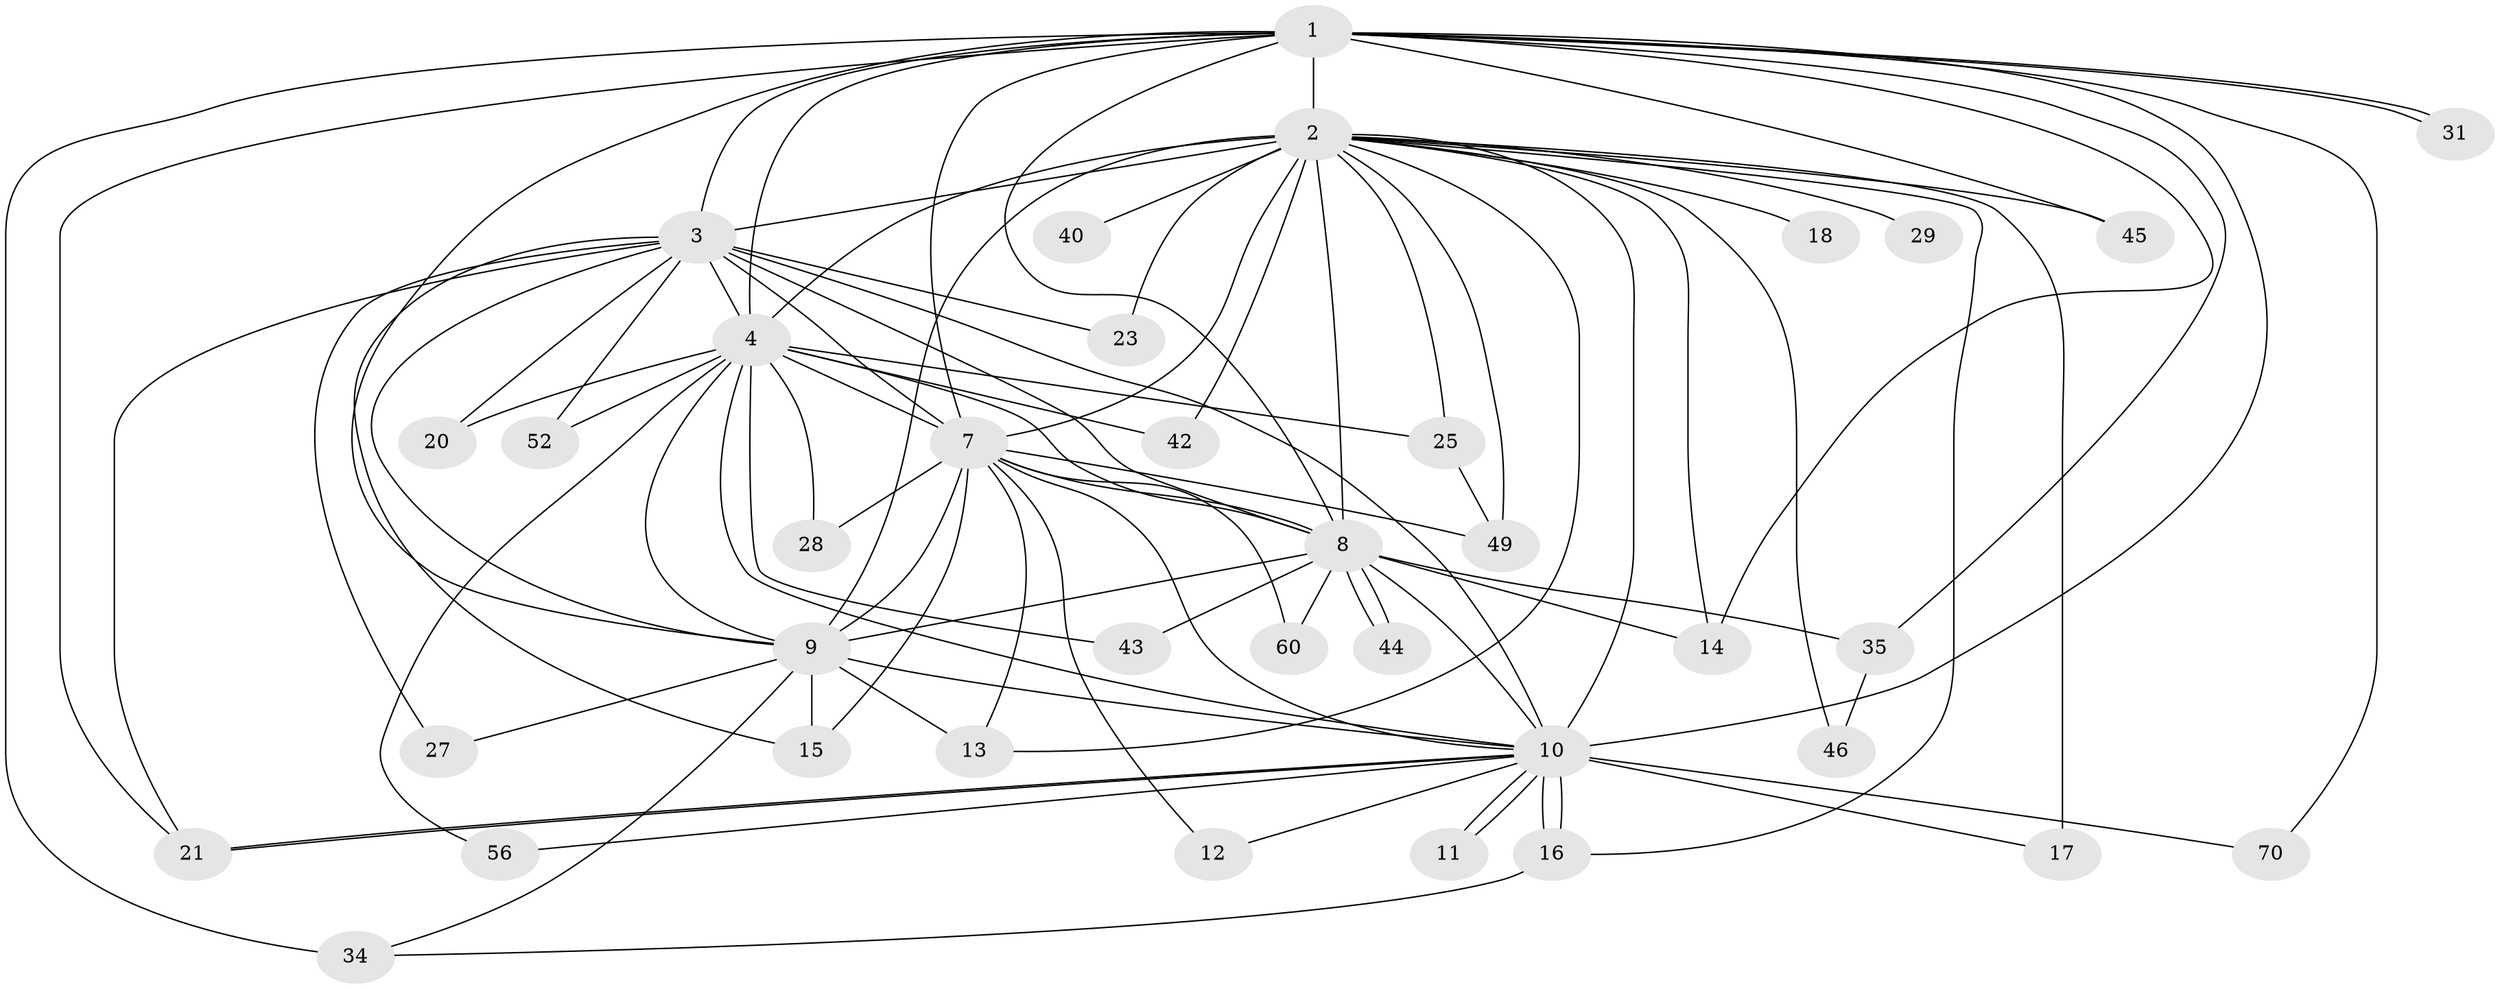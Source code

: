 // original degree distribution, {22: 0.013333333333333334, 18: 0.04, 17: 0.02666666666666667, 19: 0.013333333333333334, 24: 0.013333333333333334, 15: 0.013333333333333334, 23: 0.013333333333333334, 2: 0.6266666666666667, 3: 0.14666666666666667, 4: 0.05333333333333334, 5: 0.02666666666666667, 6: 0.013333333333333334}
// Generated by graph-tools (version 1.1) at 2025/13/03/09/25 04:13:43]
// undirected, 37 vertices, 91 edges
graph export_dot {
graph [start="1"]
  node [color=gray90,style=filled];
  1;
  2 [super="+55+6+5+24+30+22"];
  3;
  4;
  7 [super="+48+19"];
  8;
  9 [super="+68+38"];
  10;
  11;
  12;
  13;
  14 [super="+63+33"];
  15;
  16 [super="+41+71+32"];
  17;
  18;
  20;
  21 [super="+36+26"];
  23;
  25 [super="+53+54"];
  27;
  28;
  29;
  31;
  34 [super="+75"];
  35;
  40;
  42;
  43;
  44;
  45;
  46;
  49 [super="+69"];
  52;
  56;
  60;
  70;
  1 -- 2 [weight=7];
  1 -- 3;
  1 -- 4;
  1 -- 7;
  1 -- 8;
  1 -- 9;
  1 -- 10;
  1 -- 31;
  1 -- 31;
  1 -- 34 [weight=2];
  1 -- 35;
  1 -- 45;
  1 -- 70;
  1 -- 21;
  1 -- 14;
  2 -- 3 [weight=5];
  2 -- 4 [weight=5];
  2 -- 7 [weight=7];
  2 -- 8 [weight=5];
  2 -- 9 [weight=4];
  2 -- 10 [weight=5];
  2 -- 14 [weight=3];
  2 -- 17 [weight=2];
  2 -- 25 [weight=2];
  2 -- 46;
  2 -- 40;
  2 -- 49;
  2 -- 29 [weight=2];
  2 -- 16;
  2 -- 13;
  2 -- 18;
  2 -- 23;
  2 -- 42;
  2 -- 45;
  3 -- 4;
  3 -- 7;
  3 -- 8;
  3 -- 9;
  3 -- 10;
  3 -- 15;
  3 -- 20;
  3 -- 23;
  3 -- 27;
  3 -- 52;
  3 -- 21;
  4 -- 7;
  4 -- 8;
  4 -- 9;
  4 -- 10;
  4 -- 20;
  4 -- 28;
  4 -- 42;
  4 -- 43;
  4 -- 52;
  4 -- 56;
  4 -- 25 [weight=2];
  7 -- 8 [weight=2];
  7 -- 9;
  7 -- 10;
  7 -- 12;
  7 -- 13;
  7 -- 28;
  7 -- 49;
  7 -- 60;
  7 -- 15;
  8 -- 9;
  8 -- 10;
  8 -- 35;
  8 -- 43;
  8 -- 44;
  8 -- 44;
  8 -- 60;
  8 -- 14;
  9 -- 10 [weight=2];
  9 -- 15;
  9 -- 27;
  9 -- 34;
  9 -- 13;
  10 -- 11;
  10 -- 11;
  10 -- 12;
  10 -- 16 [weight=2];
  10 -- 16;
  10 -- 17;
  10 -- 21;
  10 -- 21;
  10 -- 56;
  10 -- 70;
  16 -- 34;
  25 -- 49;
  35 -- 46;
}
